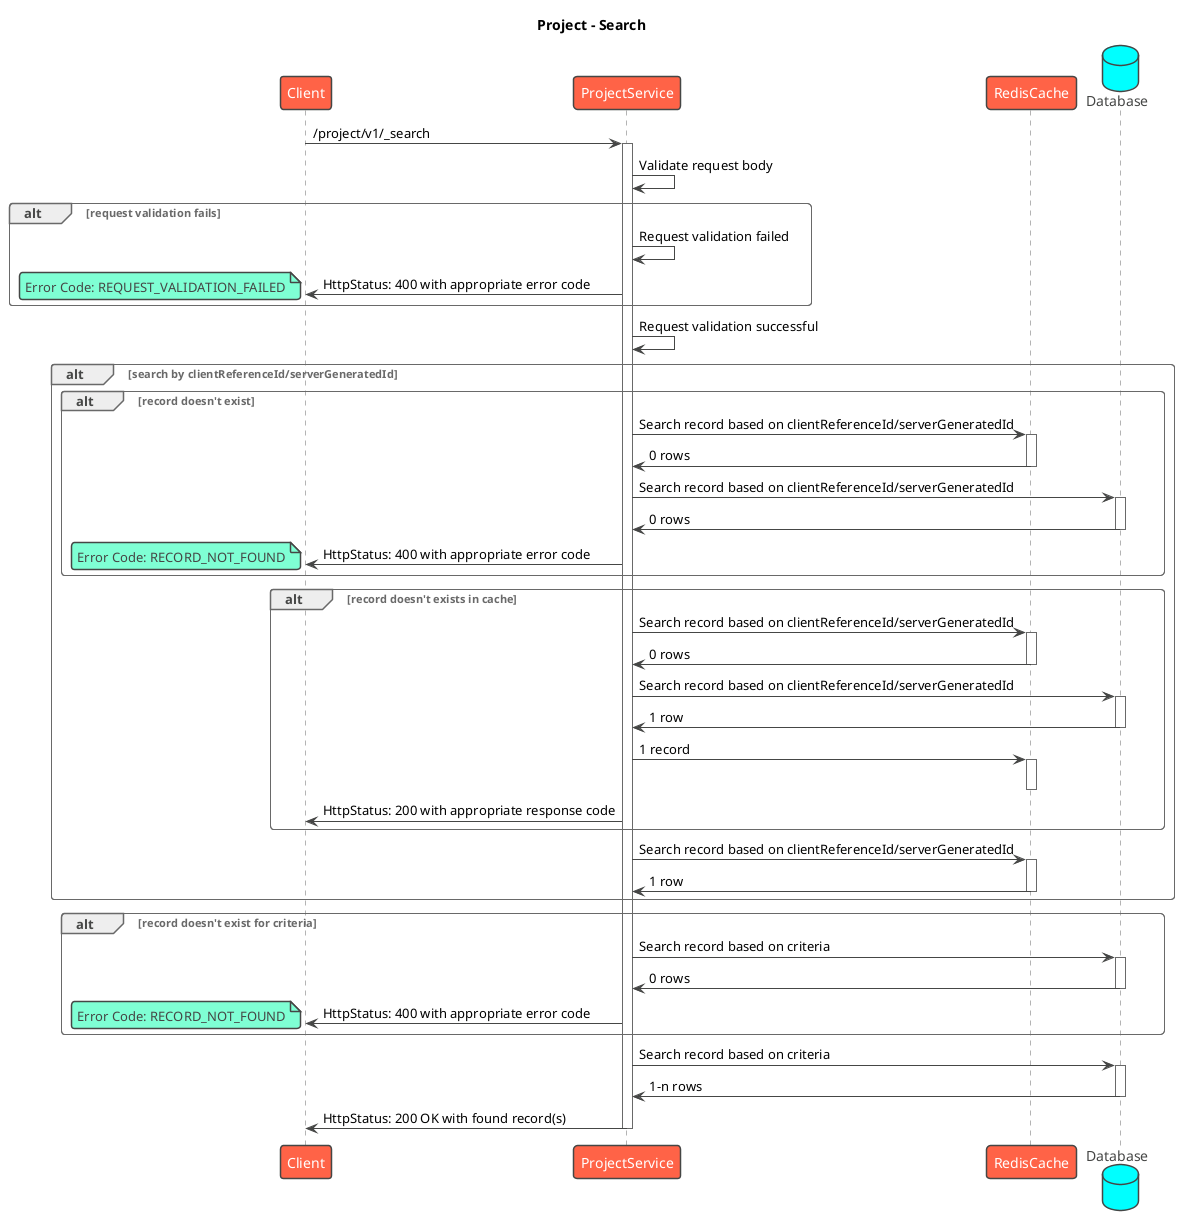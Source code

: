 @startuml
title Project - Search
!theme vibrant
participant Client as c
participant ProjectService as s
participant RedisCache as rc
database Database as db
c -> s : /project/v1/_search
activate s
s -> s: Validate request body
alt request validation fails
    s -> s: Request validation failed
    s -> c: HttpStatus: 400 with appropriate error code
    note left
      Error Code: REQUEST_VALIDATION_FAILED
    end note
end
s -> s: Request validation successful
alt search by clientReferenceId/serverGeneratedId
    alt record doesn't exist
        s -> rc: Search record based on clientReferenceId/serverGeneratedId
        activate rc
        rc -> s: 0 rows
        deactivate rc
        s -> db: Search record based on clientReferenceId/serverGeneratedId
        activate db
        db -> s: 0 rows
        deactivate db
        s -> c: HttpStatus: 400 with appropriate error code
        note left
          Error Code: RECORD_NOT_FOUND
        end note
    end
    alt record doesn't exists in cache
        s -> rc: Search record based on clientReferenceId/serverGeneratedId
        activate rc
        rc -> s: 0 rows
        deactivate rc
        s -> db: Search record based on clientReferenceId/serverGeneratedId
        activate db
        db -> s: 1 row
        deactivate db
        s -> rc: 1 record
        activate rc
        deactivate rc
        s -> c: HttpStatus: 200 with appropriate response code
    end
s -> rc: Search record based on clientReferenceId/serverGeneratedId
activate rc
rc -> s: 1 row
deactivate rc
end
alt record doesn't exist for criteria
    s -> db: Search record based on criteria
    activate db
    db -> s: 0 rows
    deactivate db
    s -> c: HttpStatus: 400 with appropriate error code
    note left
      Error Code: RECORD_NOT_FOUND
    end note
end
s -> db: Search record based on criteria
activate db
db -> s: 1-n rows
deactivate db
s -> c: HttpStatus: 200 OK with found record(s)
deactivate s
@enduml